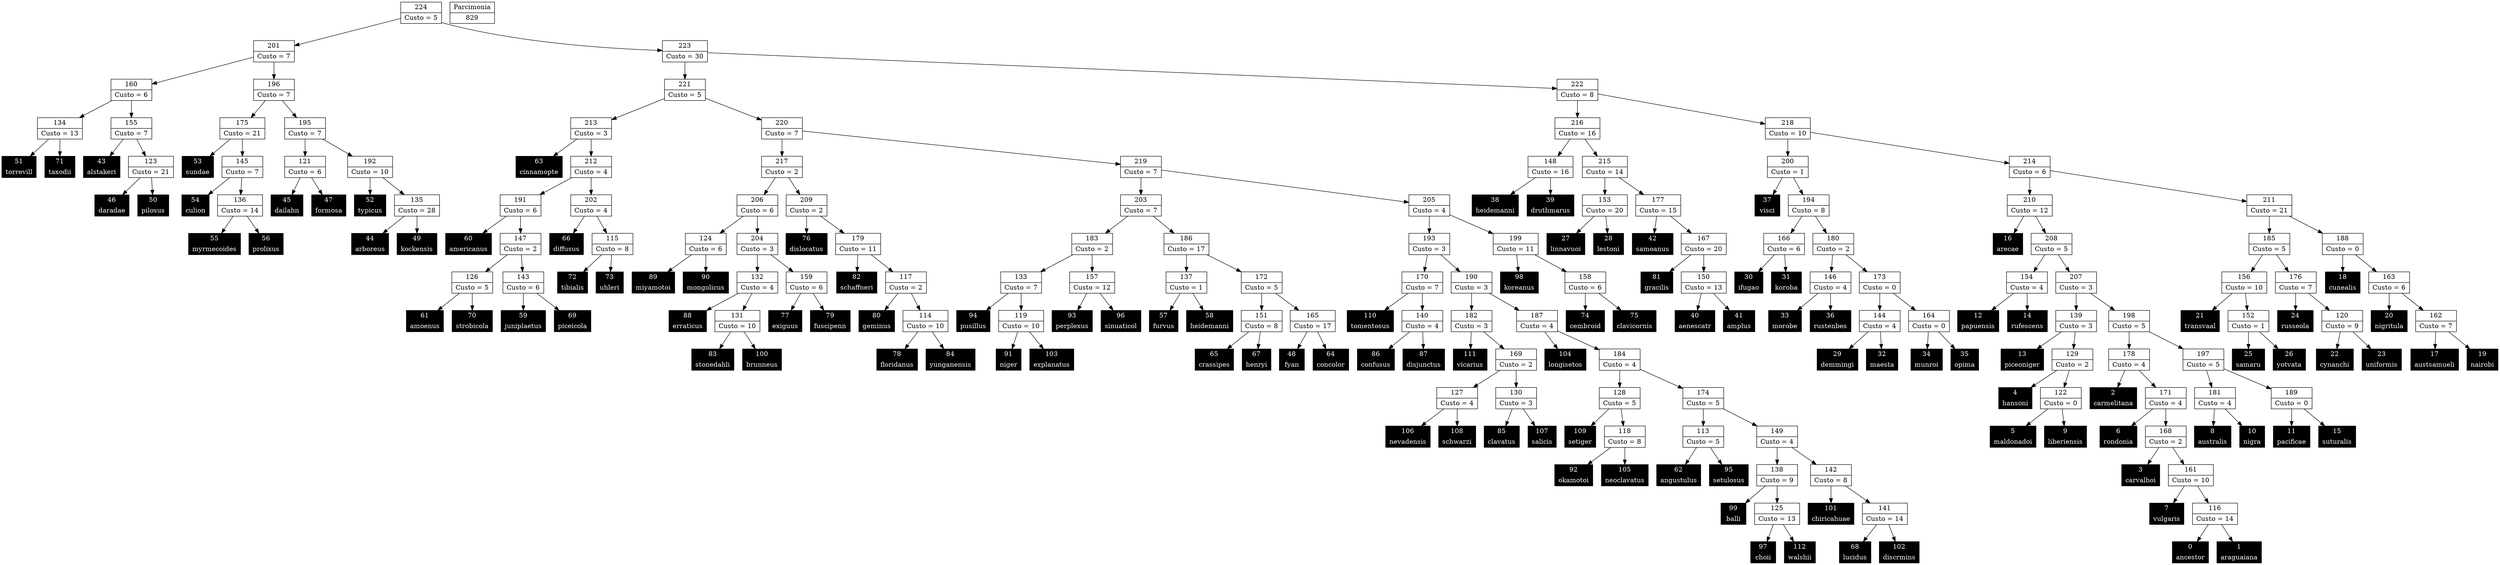 Digraph G {
0 [shape="record", label="{0 | ancestor}",style=filled, color=black, fontcolor=white,fontsize=14, height=0.5]
1 [shape="record", label="{1 | araguaiana}",style=filled, color=black, fontcolor=white,fontsize=14, height=0.5]
2 [shape="record", label="{2 | carmelitana}",style=filled, color=black, fontcolor=white,fontsize=14, height=0.5]
3 [shape="record", label="{3 | carvalhoi}",style=filled, color=black, fontcolor=white,fontsize=14, height=0.5]
4 [shape="record", label="{4 | hansoni}",style=filled, color=black, fontcolor=white,fontsize=14, height=0.5]
5 [shape="record", label="{5 | maldonadoi}",style=filled, color=black, fontcolor=white,fontsize=14, height=0.5]
6 [shape="record", label="{6 | rondonia}",style=filled, color=black, fontcolor=white,fontsize=14, height=0.5]
7 [shape="record", label="{7 | vulgaris}",style=filled, color=black, fontcolor=white,fontsize=14, height=0.5]
8 [shape="record", label="{8 | australis}",style=filled, color=black, fontcolor=white,fontsize=14, height=0.5]
9 [shape="record", label="{9 | liberiensis}",style=filled, color=black, fontcolor=white,fontsize=14, height=0.5]
10 [shape="record", label="{10 | nigra}",style=filled, color=black, fontcolor=white,fontsize=14, height=0.5]
11 [shape="record", label="{11 | pacificae}",style=filled, color=black, fontcolor=white,fontsize=14, height=0.5]
12 [shape="record", label="{12 | papuensis}",style=filled, color=black, fontcolor=white,fontsize=14, height=0.5]
13 [shape="record", label="{13 | piceoniger}",style=filled, color=black, fontcolor=white,fontsize=14, height=0.5]
14 [shape="record", label="{14 | rufescens}",style=filled, color=black, fontcolor=white,fontsize=14, height=0.5]
15 [shape="record", label="{15 | suturalis}",style=filled, color=black, fontcolor=white,fontsize=14, height=0.5]
16 [shape="record", label="{16 | arecae}",style=filled, color=black, fontcolor=white,fontsize=14, height=0.5]
17 [shape="record", label="{17 | austsamueli}",style=filled, color=black, fontcolor=white,fontsize=14, height=0.5]
18 [shape="record", label="{18 | cunealis}",style=filled, color=black, fontcolor=white,fontsize=14, height=0.5]
19 [shape="record", label="{19 | nairobi}",style=filled, color=black, fontcolor=white,fontsize=14, height=0.5]
20 [shape="record", label="{20 | nigritula}",style=filled, color=black, fontcolor=white,fontsize=14, height=0.5]
21 [shape="record", label="{21 | transvaal}",style=filled, color=black, fontcolor=white,fontsize=14, height=0.5]
22 [shape="record", label="{22 | cynanchi}",style=filled, color=black, fontcolor=white,fontsize=14, height=0.5]
23 [shape="record", label="{23 | uniformis}",style=filled, color=black, fontcolor=white,fontsize=14, height=0.5]
24 [shape="record", label="{24 | russeola}",style=filled, color=black, fontcolor=white,fontsize=14, height=0.5]
25 [shape="record", label="{25 | samaru}",style=filled, color=black, fontcolor=white,fontsize=14, height=0.5]
26 [shape="record", label="{26 | yotvata}",style=filled, color=black, fontcolor=white,fontsize=14, height=0.5]
27 [shape="record", label="{27 | linnavuoi}",style=filled, color=black, fontcolor=white,fontsize=14, height=0.5]
28 [shape="record", label="{28 | lestoni}",style=filled, color=black, fontcolor=white,fontsize=14, height=0.5]
29 [shape="record", label="{29 | demmingi}",style=filled, color=black, fontcolor=white,fontsize=14, height=0.5]
30 [shape="record", label="{30 | ifugao}",style=filled, color=black, fontcolor=white,fontsize=14, height=0.5]
31 [shape="record", label="{31 | koroba}",style=filled, color=black, fontcolor=white,fontsize=14, height=0.5]
32 [shape="record", label="{32 | maesta}",style=filled, color=black, fontcolor=white,fontsize=14, height=0.5]
33 [shape="record", label="{33 | morobe}",style=filled, color=black, fontcolor=white,fontsize=14, height=0.5]
34 [shape="record", label="{34 | munroi}",style=filled, color=black, fontcolor=white,fontsize=14, height=0.5]
35 [shape="record", label="{35 | opima}",style=filled, color=black, fontcolor=white,fontsize=14, height=0.5]
36 [shape="record", label="{36 | rustenbes}",style=filled, color=black, fontcolor=white,fontsize=14, height=0.5]
37 [shape="record", label="{37 | visci}",style=filled, color=black, fontcolor=white,fontsize=14, height=0.5]
38 [shape="record", label="{38 | heidemanni}",style=filled, color=black, fontcolor=white,fontsize=14, height=0.5]
39 [shape="record", label="{39 | druthmarus}",style=filled, color=black, fontcolor=white,fontsize=14, height=0.5]
40 [shape="record", label="{40 | aenescatr}",style=filled, color=black, fontcolor=white,fontsize=14, height=0.5]
41 [shape="record", label="{41 | amplus}",style=filled, color=black, fontcolor=white,fontsize=14, height=0.5]
42 [shape="record", label="{42 | samoanus}",style=filled, color=black, fontcolor=white,fontsize=14, height=0.5]
43 [shape="record", label="{43 | alstakeri}",style=filled, color=black, fontcolor=white,fontsize=14, height=0.5]
44 [shape="record", label="{44 | arboreus}",style=filled, color=black, fontcolor=white,fontsize=14, height=0.5]
45 [shape="record", label="{45 | dailahn}",style=filled, color=black, fontcolor=white,fontsize=14, height=0.5]
46 [shape="record", label="{46 | daradae}",style=filled, color=black, fontcolor=white,fontsize=14, height=0.5]
47 [shape="record", label="{47 | formosa}",style=filled, color=black, fontcolor=white,fontsize=14, height=0.5]
48 [shape="record", label="{48 | fyan}",style=filled, color=black, fontcolor=white,fontsize=14, height=0.5]
49 [shape="record", label="{49 | kockensis}",style=filled, color=black, fontcolor=white,fontsize=14, height=0.5]
50 [shape="record", label="{50 | pilosus}",style=filled, color=black, fontcolor=white,fontsize=14, height=0.5]
51 [shape="record", label="{51 | torrevill}",style=filled, color=black, fontcolor=white,fontsize=14, height=0.5]
52 [shape="record", label="{52 | typicus}",style=filled, color=black, fontcolor=white,fontsize=14, height=0.5]
53 [shape="record", label="{53 | sundae}",style=filled, color=black, fontcolor=white,fontsize=14, height=0.5]
54 [shape="record", label="{54 | culion}",style=filled, color=black, fontcolor=white,fontsize=14, height=0.5]
55 [shape="record", label="{55 | myrmecoides}",style=filled, color=black, fontcolor=white,fontsize=14, height=0.5]
56 [shape="record", label="{56 | prolixus}",style=filled, color=black, fontcolor=white,fontsize=14, height=0.5]
57 [shape="record", label="{57 | furvus}",style=filled, color=black, fontcolor=white,fontsize=14, height=0.5]
58 [shape="record", label="{58 | heidemanni}",style=filled, color=black, fontcolor=white,fontsize=14, height=0.5]
59 [shape="record", label="{59 | juniplaetus}",style=filled, color=black, fontcolor=white,fontsize=14, height=0.5]
60 [shape="record", label="{60 | americanus}",style=filled, color=black, fontcolor=white,fontsize=14, height=0.5]
61 [shape="record", label="{61 | amoenus}",style=filled, color=black, fontcolor=white,fontsize=14, height=0.5]
62 [shape="record", label="{62 | angustulus}",style=filled, color=black, fontcolor=white,fontsize=14, height=0.5]
63 [shape="record", label="{63 | cinnamopte}",style=filled, color=black, fontcolor=white,fontsize=14, height=0.5]
64 [shape="record", label="{64 | concolor}",style=filled, color=black, fontcolor=white,fontsize=14, height=0.5]
65 [shape="record", label="{65 | crassipes}",style=filled, color=black, fontcolor=white,fontsize=14, height=0.5]
66 [shape="record", label="{66 | diffusus}",style=filled, color=black, fontcolor=white,fontsize=14, height=0.5]
67 [shape="record", label="{67 | henryi}",style=filled, color=black, fontcolor=white,fontsize=14, height=0.5]
68 [shape="record", label="{68 | lucidus}",style=filled, color=black, fontcolor=white,fontsize=14, height=0.5]
69 [shape="record", label="{69 | piceicola}",style=filled, color=black, fontcolor=white,fontsize=14, height=0.5]
70 [shape="record", label="{70 | strobicola}",style=filled, color=black, fontcolor=white,fontsize=14, height=0.5]
71 [shape="record", label="{71 | taxodii}",style=filled, color=black, fontcolor=white,fontsize=14, height=0.5]
72 [shape="record", label="{72 | tibialis}",style=filled, color=black, fontcolor=white,fontsize=14, height=0.5]
73 [shape="record", label="{73 | uhleri}",style=filled, color=black, fontcolor=white,fontsize=14, height=0.5]
74 [shape="record", label="{74 | cembroid}",style=filled, color=black, fontcolor=white,fontsize=14, height=0.5]
75 [shape="record", label="{75 | clavicornis}",style=filled, color=black, fontcolor=white,fontsize=14, height=0.5]
76 [shape="record", label="{76 | dislocatus}",style=filled, color=black, fontcolor=white,fontsize=14, height=0.5]
77 [shape="record", label="{77 | exiguus}",style=filled, color=black, fontcolor=white,fontsize=14, height=0.5]
78 [shape="record", label="{78 | floridanus}",style=filled, color=black, fontcolor=white,fontsize=14, height=0.5]
79 [shape="record", label="{79 | fuscipenn}",style=filled, color=black, fontcolor=white,fontsize=14, height=0.5]
80 [shape="record", label="{80 | geminus}",style=filled, color=black, fontcolor=white,fontsize=14, height=0.5]
81 [shape="record", label="{81 | gracilis}",style=filled, color=black, fontcolor=white,fontsize=14, height=0.5]
82 [shape="record", label="{82 | schaffneri}",style=filled, color=black, fontcolor=white,fontsize=14, height=0.5]
83 [shape="record", label="{83 | stonedahli}",style=filled, color=black, fontcolor=white,fontsize=14, height=0.5]
84 [shape="record", label="{84 | yunganensis}",style=filled, color=black, fontcolor=white,fontsize=14, height=0.5]
85 [shape="record", label="{85 | clavatus}",style=filled, color=black, fontcolor=white,fontsize=14, height=0.5]
86 [shape="record", label="{86 | confusus}",style=filled, color=black, fontcolor=white,fontsize=14, height=0.5]
87 [shape="record", label="{87 | disjunctus}",style=filled, color=black, fontcolor=white,fontsize=14, height=0.5]
88 [shape="record", label="{88 | erraticus}",style=filled, color=black, fontcolor=white,fontsize=14, height=0.5]
89 [shape="record", label="{89 | miyamotoi}",style=filled, color=black, fontcolor=white,fontsize=14, height=0.5]
90 [shape="record", label="{90 | mongolicus}",style=filled, color=black, fontcolor=white,fontsize=14, height=0.5]
91 [shape="record", label="{91 | niger}",style=filled, color=black, fontcolor=white,fontsize=14, height=0.5]
92 [shape="record", label="{92 | okamotoi}",style=filled, color=black, fontcolor=white,fontsize=14, height=0.5]
93 [shape="record", label="{93 | perplexus}",style=filled, color=black, fontcolor=white,fontsize=14, height=0.5]
94 [shape="record", label="{94 | pusillus}",style=filled, color=black, fontcolor=white,fontsize=14, height=0.5]
95 [shape="record", label="{95 | setulosus}",style=filled, color=black, fontcolor=white,fontsize=14, height=0.5]
96 [shape="record", label="{96 | sinuaticol}",style=filled, color=black, fontcolor=white,fontsize=14, height=0.5]
97 [shape="record", label="{97 | choii}",style=filled, color=black, fontcolor=white,fontsize=14, height=0.5]
98 [shape="record", label="{98 | koreanus}",style=filled, color=black, fontcolor=white,fontsize=14, height=0.5]
99 [shape="record", label="{99 | balli}",style=filled, color=black, fontcolor=white,fontsize=14, height=0.5]
100 [shape="record", label="{100 | brunneus}",style=filled, color=black, fontcolor=white,fontsize=14, height=0.5]
101 [shape="record", label="{101 | chiricahuae}",style=filled, color=black, fontcolor=white,fontsize=14, height=0.5]
102 [shape="record", label="{102 | discrmins}",style=filled, color=black, fontcolor=white,fontsize=14, height=0.5]
103 [shape="record", label="{103 | explanatus}",style=filled, color=black, fontcolor=white,fontsize=14, height=0.5]
104 [shape="record", label="{104 | longisetos}",style=filled, color=black, fontcolor=white,fontsize=14, height=0.5]
105 [shape="record", label="{105 | neoclavatus}",style=filled, color=black, fontcolor=white,fontsize=14, height=0.5]
106 [shape="record", label="{106 | nevadensis}",style=filled, color=black, fontcolor=white,fontsize=14, height=0.5]
107 [shape="record", label="{107 | salicis}",style=filled, color=black, fontcolor=white,fontsize=14, height=0.5]
108 [shape="record", label="{108 | schwarzi}",style=filled, color=black, fontcolor=white,fontsize=14, height=0.5]
109 [shape="record", label="{109 | setiger}",style=filled, color=black, fontcolor=white,fontsize=14, height=0.5]
110 [shape="record", label="{110 | tomentosus}",style=filled, color=black, fontcolor=white,fontsize=14, height=0.5]
111 [shape="record", label="{111 | vicarius}",style=filled, color=black, fontcolor=white,fontsize=14, height=0.5]
112 [shape="record", label="{112 | walshii}",style=filled, color=black, fontcolor=white,fontsize=14, height=0.5]
113 [shape="record", label="{113|Custo = 5}"]
114 [shape="record", label="{114|Custo = 10}"]
115 [shape="record", label="{115|Custo = 8}"]
116 [shape="record", label="{116|Custo = 14}"]
117 [shape="record", label="{117|Custo = 2}"]
118 [shape="record", label="{118|Custo = 8}"]
119 [shape="record", label="{119|Custo = 10}"]
120 [shape="record", label="{120|Custo = 9}"]
121 [shape="record", label="{121|Custo = 6}"]
122 [shape="record", label="{122|Custo = 0}"]
123 [shape="record", label="{123|Custo = 21}"]
124 [shape="record", label="{124|Custo = 6}"]
125 [shape="record", label="{125|Custo = 13}"]
126 [shape="record", label="{126|Custo = 5}"]
127 [shape="record", label="{127|Custo = 4}"]
128 [shape="record", label="{128|Custo = 5}"]
129 [shape="record", label="{129|Custo = 2}"]
130 [shape="record", label="{130|Custo = 3}"]
131 [shape="record", label="{131|Custo = 10}"]
132 [shape="record", label="{132|Custo = 4}"]
133 [shape="record", label="{133|Custo = 7}"]
134 [shape="record", label="{134|Custo = 13}"]
135 [shape="record", label="{135|Custo = 28}"]
136 [shape="record", label="{136|Custo = 14}"]
137 [shape="record", label="{137|Custo = 1}"]
138 [shape="record", label="{138|Custo = 9}"]
139 [shape="record", label="{139|Custo = 3}"]
140 [shape="record", label="{140|Custo = 4}"]
141 [shape="record", label="{141|Custo = 14}"]
142 [shape="record", label="{142|Custo = 8}"]
143 [shape="record", label="{143|Custo = 6}"]
144 [shape="record", label="{144|Custo = 4}"]
145 [shape="record", label="{145|Custo = 7}"]
146 [shape="record", label="{146|Custo = 4}"]
147 [shape="record", label="{147|Custo = 2}"]
148 [shape="record", label="{148|Custo = 16}"]
149 [shape="record", label="{149|Custo = 4}"]
150 [shape="record", label="{150|Custo = 13}"]
151 [shape="record", label="{151|Custo = 8}"]
152 [shape="record", label="{152|Custo = 1}"]
153 [shape="record", label="{153|Custo = 20}"]
154 [shape="record", label="{154|Custo = 4}"]
155 [shape="record", label="{155|Custo = 7}"]
156 [shape="record", label="{156|Custo = 10}"]
157 [shape="record", label="{157|Custo = 12}"]
158 [shape="record", label="{158|Custo = 6}"]
159 [shape="record", label="{159|Custo = 6}"]
160 [shape="record", label="{160|Custo = 6}"]
161 [shape="record", label="{161|Custo = 10}"]
162 [shape="record", label="{162|Custo = 7}"]
163 [shape="record", label="{163|Custo = 6}"]
164 [shape="record", label="{164|Custo = 0}"]
165 [shape="record", label="{165|Custo = 17}"]
166 [shape="record", label="{166|Custo = 6}"]
167 [shape="record", label="{167|Custo = 20}"]
168 [shape="record", label="{168|Custo = 2}"]
169 [shape="record", label="{169|Custo = 2}"]
170 [shape="record", label="{170|Custo = 7}"]
171 [shape="record", label="{171|Custo = 4}"]
172 [shape="record", label="{172|Custo = 5}"]
173 [shape="record", label="{173|Custo = 0}"]
174 [shape="record", label="{174|Custo = 5}"]
175 [shape="record", label="{175|Custo = 21}"]
176 [shape="record", label="{176|Custo = 7}"]
177 [shape="record", label="{177|Custo = 15}"]
178 [shape="record", label="{178|Custo = 4}"]
179 [shape="record", label="{179|Custo = 11}"]
180 [shape="record", label="{180|Custo = 2}"]
181 [shape="record", label="{181|Custo = 4}"]
182 [shape="record", label="{182|Custo = 3}"]
183 [shape="record", label="{183|Custo = 2}"]
184 [shape="record", label="{184|Custo = 4}"]
185 [shape="record", label="{185|Custo = 5}"]
186 [shape="record", label="{186|Custo = 17}"]
187 [shape="record", label="{187|Custo = 4}"]
188 [shape="record", label="{188|Custo = 0}"]
189 [shape="record", label="{189|Custo = 0}"]
190 [shape="record", label="{190|Custo = 3}"]
191 [shape="record", label="{191|Custo = 6}"]
192 [shape="record", label="{192|Custo = 10}"]
193 [shape="record", label="{193|Custo = 3}"]
194 [shape="record", label="{194|Custo = 8}"]
195 [shape="record", label="{195|Custo = 7}"]
196 [shape="record", label="{196|Custo = 7}"]
197 [shape="record", label="{197|Custo = 5}"]
198 [shape="record", label="{198|Custo = 5}"]
199 [shape="record", label="{199|Custo = 11}"]
200 [shape="record", label="{200|Custo = 1}"]
201 [shape="record", label="{201|Custo = 7}"]
202 [shape="record", label="{202|Custo = 4}"]
203 [shape="record", label="{203|Custo = 7}"]
204 [shape="record", label="{204|Custo = 3}"]
205 [shape="record", label="{205|Custo = 4}"]
206 [shape="record", label="{206|Custo = 6}"]
207 [shape="record", label="{207|Custo = 3}"]
208 [shape="record", label="{208|Custo = 5}"]
209 [shape="record", label="{209|Custo = 2}"]
210 [shape="record", label="{210|Custo = 12}"]
211 [shape="record", label="{211|Custo = 21}"]
212 [shape="record", label="{212|Custo = 4}"]
213 [shape="record", label="{213|Custo = 3}"]
214 [shape="record", label="{214|Custo = 6}"]
215 [shape="record", label="{215|Custo = 14}"]
216 [shape="record", label="{216|Custo = 16}"]
217 [shape="record", label="{217|Custo = 2}"]
218 [shape="record", label="{218|Custo = 10}"]
219 [shape="record", label="{219|Custo = 7}"]
220 [shape="record", label="{220|Custo = 7}"]
221 [shape="record", label="{221|Custo = 5}"]
222 [shape="record", label="{222|Custo = 8}"]
223 [shape="record", label="{223|Custo = 30}"]
224 [shape="record", label="{224|Custo = 5}"]

113->95
113->62
114->84
114->78
115->73
115->72
116->1
116->0
117->114
117->80
118->105
118->92
119->103
119->91
120->23
120->22
121->47
121->45
122->9
122->5
123->50
123->46
124->90
124->89
125->112
125->97
126->70
126->61
127->108
127->106
128->118
128->109
129->122
129->4
130->107
130->85
131->100
131->83
132->131
132->88
133->119
133->94
134->71
134->51
135->49
135->44
136->56
136->55
137->58
137->57
138->125
138->99
139->129
139->13
140->87
140->86
141->102
141->68
142->141
142->101
143->69
143->59
144->32
144->29
145->136
145->54
146->36
146->33
147->143
147->126
148->39
148->38
149->142
149->138
150->41
150->40
151->67
151->65
152->26
152->25
153->28
153->27
154->14
154->12
155->123
155->43
156->152
156->21
157->96
157->93
158->75
158->74
159->79
159->77
160->155
160->134
161->116
161->7
162->19
162->17
163->162
163->20
164->35
164->34
165->64
165->48
166->31
166->30
167->150
167->81
168->161
168->3
169->130
169->127
170->140
170->110
171->168
171->6
172->165
172->151
173->164
173->144
174->149
174->113
175->145
175->53
176->120
176->24
177->167
177->42
178->171
178->2
179->117
179->82
180->173
180->146
181->10
181->8
182->169
182->111
183->157
183->133
184->174
184->128
185->176
185->156
186->172
186->137
187->184
187->104
188->163
188->18
189->15
189->11
190->187
190->182
191->147
191->60
192->135
192->52
193->190
193->170
194->180
194->166
195->192
195->121
196->195
196->175
197->189
197->181
198->197
198->178
199->158
199->98
200->194
200->37
201->196
201->160
202->115
202->66
203->186
203->183
204->159
204->132
205->199
205->193
206->204
206->124
207->198
207->139
208->207
208->154
209->179
209->76
210->208
210->16
211->188
211->185
212->202
212->191
213->212
213->63
214->211
214->210
215->177
215->153
216->215
216->148
217->209
217->206
218->214
218->200
219->205
219->203
220->219
220->217
221->220
221->213
222->218
222->216
223->222
223->221
224->223
224->201

829 [shape="record", label="{Parcimonia|829}"]
}